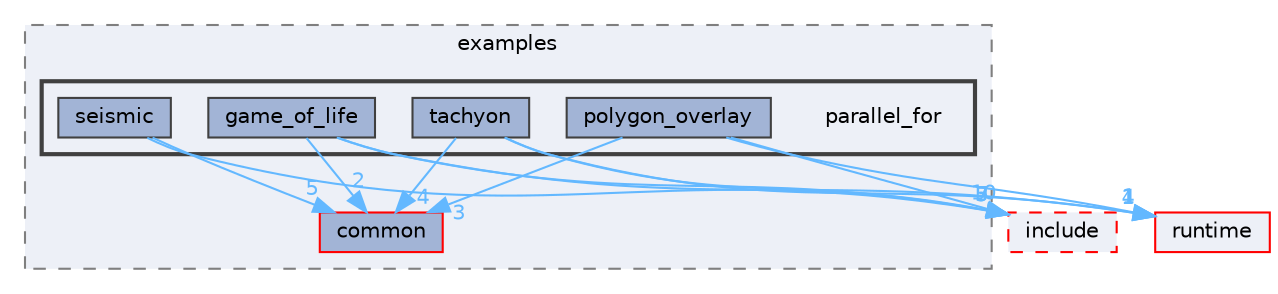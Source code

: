 digraph "external/taskflow/3rd-party/tbb/examples/parallel_for"
{
 // LATEX_PDF_SIZE
  bgcolor="transparent";
  edge [fontname=Helvetica,fontsize=10,labelfontname=Helvetica,labelfontsize=10];
  node [fontname=Helvetica,fontsize=10,shape=box,height=0.2,width=0.4];
  compound=true
  subgraph clusterdir_728d8ef4f98e28e397f8fcf766944c46 {
    graph [ bgcolor="#edf0f7", pencolor="grey50", label="examples", fontname=Helvetica,fontsize=10 style="filled,dashed", URL="dir_728d8ef4f98e28e397f8fcf766944c46.html",tooltip=""]
  dir_54703c436fa5ff1ab20c927331cf8a3a [label="common", fillcolor="#a2b4d6", color="red", style="filled", URL="dir_54703c436fa5ff1ab20c927331cf8a3a.html",tooltip=""];
  subgraph clusterdir_c19d9c190765b3f8fd642fafe7395bab {
    graph [ bgcolor="#edf0f7", pencolor="grey25", label="", fontname=Helvetica,fontsize=10 style="filled,bold", URL="dir_c19d9c190765b3f8fd642fafe7395bab.html",tooltip=""]
    dir_c19d9c190765b3f8fd642fafe7395bab [shape=plaintext, label="parallel_for"];
  dir_8a44bd34c0849baf7af2cf55fccfd2ec [label="game_of_life", fillcolor="#a2b4d6", color="grey25", style="filled", URL="dir_8a44bd34c0849baf7af2cf55fccfd2ec.html",tooltip=""];
  dir_863dc681f720460eb6548b7377bd671b [label="polygon_overlay", fillcolor="#a2b4d6", color="grey25", style="filled", URL="dir_863dc681f720460eb6548b7377bd671b.html",tooltip=""];
  dir_64bddfe600d87041a77aabe53ca906ef [label="seismic", fillcolor="#a2b4d6", color="grey25", style="filled", URL="dir_64bddfe600d87041a77aabe53ca906ef.html",tooltip=""];
  dir_e88c00dfb36431b400f14758d356667b [label="tachyon", fillcolor="#a2b4d6", color="grey25", style="filled", URL="dir_e88c00dfb36431b400f14758d356667b.html",tooltip=""];
  }
  }
  dir_9a108c806b4257aefe6c62ce1f799fad [label="include", fillcolor="#edf0f7", color="red", style="filled,dashed", URL="dir_9a108c806b4257aefe6c62ce1f799fad.html",tooltip=""];
  dir_cb031e414f281a658b23dddb30bb9d2c [label="runtime", fillcolor="#edf0f7", color="red", style="filled", URL="dir_cb031e414f281a658b23dddb30bb9d2c.html",tooltip=""];
  dir_8a44bd34c0849baf7af2cf55fccfd2ec->dir_54703c436fa5ff1ab20c927331cf8a3a [headlabel="2", labeldistance=1.5 headhref="dir_000338_000148.html" href="dir_000338_000148.html" color="steelblue1" fontcolor="steelblue1"];
  dir_8a44bd34c0849baf7af2cf55fccfd2ec->dir_cb031e414f281a658b23dddb30bb9d2c [headlabel="1", labeldistance=1.5 headhref="dir_000338_000628.html" href="dir_000338_000628.html" color="steelblue1" fontcolor="steelblue1"];
  dir_8a44bd34c0849baf7af2cf55fccfd2ec->dir_9a108c806b4257aefe6c62ce1f799fad [headlabel="3", labeldistance=1.5 headhref="dir_000338_000389.html" href="dir_000338_000389.html" color="steelblue1" fontcolor="steelblue1"];
  dir_863dc681f720460eb6548b7377bd671b->dir_54703c436fa5ff1ab20c927331cf8a3a [headlabel="3", labeldistance=1.5 headhref="dir_000557_000148.html" href="dir_000557_000148.html" color="steelblue1" fontcolor="steelblue1"];
  dir_863dc681f720460eb6548b7377bd671b->dir_9a108c806b4257aefe6c62ce1f799fad [headlabel="10", labeldistance=1.5 headhref="dir_000557_000389.html" href="dir_000557_000389.html" color="steelblue1" fontcolor="steelblue1"];
  dir_863dc681f720460eb6548b7377bd671b->dir_cb031e414f281a658b23dddb30bb9d2c [headlabel="1", labeldistance=1.5 headhref="dir_000557_000628.html" href="dir_000557_000628.html" color="steelblue1" fontcolor="steelblue1"];
  dir_64bddfe600d87041a77aabe53ca906ef->dir_54703c436fa5ff1ab20c927331cf8a3a [headlabel="5", labeldistance=1.5 headhref="dir_000647_000148.html" href="dir_000647_000148.html" color="steelblue1" fontcolor="steelblue1"];
  dir_64bddfe600d87041a77aabe53ca906ef->dir_9a108c806b4257aefe6c62ce1f799fad [headlabel="5", labeldistance=1.5 headhref="dir_000647_000389.html" href="dir_000647_000389.html" color="steelblue1" fontcolor="steelblue1"];
  dir_e88c00dfb36431b400f14758d356667b->dir_54703c436fa5ff1ab20c927331cf8a3a [headlabel="4", labeldistance=1.5 headhref="dir_000815_000148.html" href="dir_000815_000148.html" color="steelblue1" fontcolor="steelblue1"];
  dir_e88c00dfb36431b400f14758d356667b->dir_9a108c806b4257aefe6c62ce1f799fad [headlabel="7", labeldistance=1.5 headhref="dir_000815_000389.html" href="dir_000815_000389.html" color="steelblue1" fontcolor="steelblue1"];
  dir_e88c00dfb36431b400f14758d356667b->dir_cb031e414f281a658b23dddb30bb9d2c [headlabel="4", labeldistance=1.5 headhref="dir_000815_000628.html" href="dir_000815_000628.html" color="steelblue1" fontcolor="steelblue1"];
}
